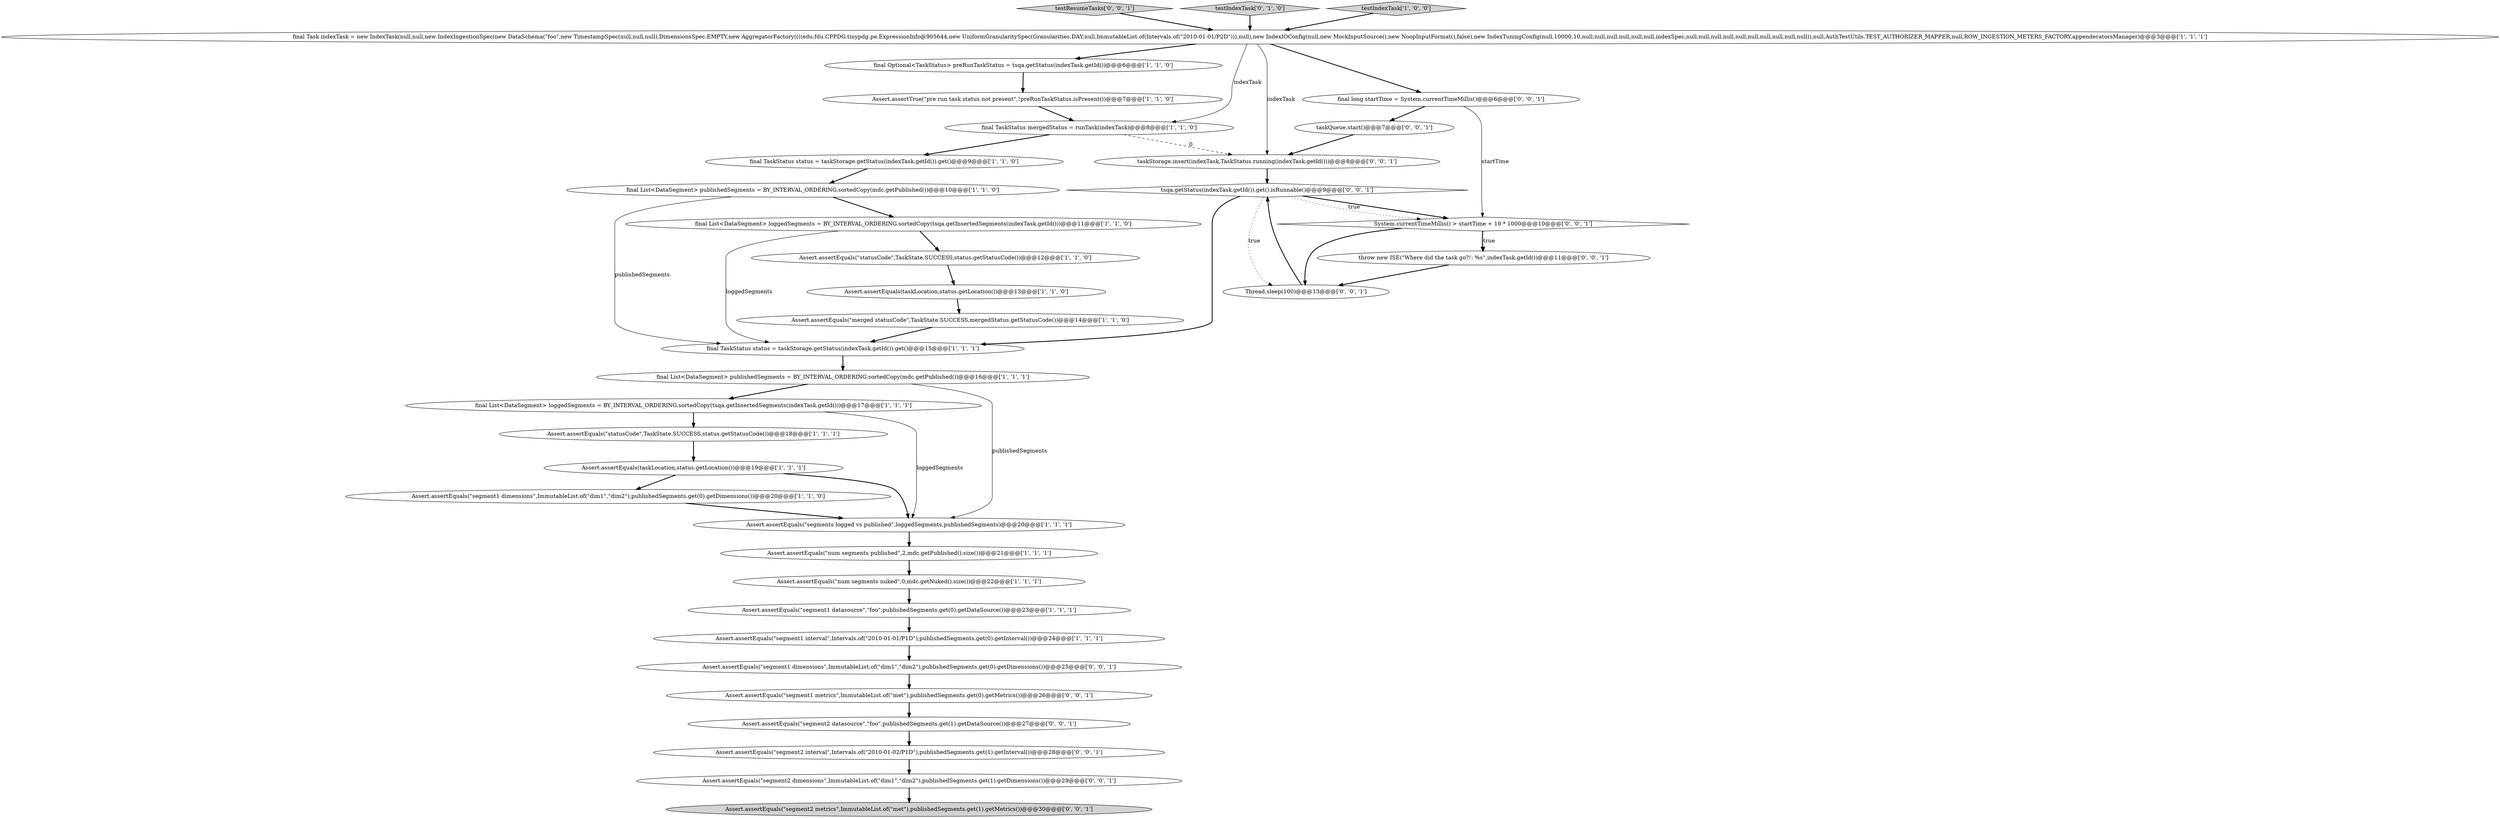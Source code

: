 digraph {
14 [style = filled, label = "final List<DataSegment> publishedSegments = BY_INTERVAL_ORDERING.sortedCopy(mdc.getPublished())@@@10@@@['1', '1', '0']", fillcolor = white, shape = ellipse image = "AAA0AAABBB1BBB"];
35 [style = filled, label = "System.currentTimeMillis() > startTime + 10 * 1000@@@10@@@['0', '0', '1']", fillcolor = white, shape = diamond image = "AAA0AAABBB3BBB"];
19 [style = filled, label = "final Task indexTask = new IndexTask(null,null,new IndexIngestionSpec(new DataSchema(\"foo\",new TimestampSpec(null,null,null),DimensionsSpec.EMPTY,new AggregatorFactory((((edu.fdu.CPPDG.tinypdg.pe.ExpressionInfo@905644,new UniformGranularitySpec(Granularities.DAY,null,ImmutableList.of(Intervals.of(\"2010-01-01/P2D\"))),null),new IndexIOConfig(null,new MockInputSource(),new NoopInputFormat(),false),new IndexTuningConfig(null,10000,10,null,null,null,null,null,null,indexSpec,null,null,null,null,null,null,null,null,null,null)),null,AuthTestUtils.TEST_AUTHORIZER_MAPPER,null,ROW_INGESTION_METERS_FACTORY,appenderatorsManager)@@@3@@@['1', '1', '1']", fillcolor = white, shape = ellipse image = "AAA0AAABBB1BBB"];
28 [style = filled, label = "testResumeTasks['0', '0', '1']", fillcolor = lightgray, shape = diamond image = "AAA0AAABBB3BBB"];
29 [style = filled, label = "taskQueue.start()@@@7@@@['0', '0', '1']", fillcolor = white, shape = ellipse image = "AAA0AAABBB3BBB"];
15 [style = filled, label = "Assert.assertEquals(taskLocation,status.getLocation())@@@19@@@['1', '1', '1']", fillcolor = white, shape = ellipse image = "AAA0AAABBB1BBB"];
23 [style = filled, label = "Assert.assertEquals(\"segment2 datasource\",\"foo\",publishedSegments.get(1).getDataSource())@@@27@@@['0', '0', '1']", fillcolor = white, shape = ellipse image = "AAA0AAABBB3BBB"];
11 [style = filled, label = "final List<DataSegment> loggedSegments = BY_INTERVAL_ORDERING.sortedCopy(tsqa.getInsertedSegments(indexTask.getId()))@@@11@@@['1', '1', '0']", fillcolor = white, shape = ellipse image = "AAA0AAABBB1BBB"];
4 [style = filled, label = "final List<DataSegment> publishedSegments = BY_INTERVAL_ORDERING.sortedCopy(mdc.getPublished())@@@16@@@['1', '1', '1']", fillcolor = white, shape = ellipse image = "AAA0AAABBB1BBB"];
36 [style = filled, label = "Thread.sleep(100)@@@13@@@['0', '0', '1']", fillcolor = white, shape = ellipse image = "AAA0AAABBB3BBB"];
8 [style = filled, label = "Assert.assertEquals(\"segment1 datasource\",\"foo\",publishedSegments.get(0).getDataSource())@@@23@@@['1', '1', '1']", fillcolor = white, shape = ellipse image = "AAA0AAABBB1BBB"];
7 [style = filled, label = "final List<DataSegment> loggedSegments = BY_INTERVAL_ORDERING.sortedCopy(tsqa.getInsertedSegments(indexTask.getId()))@@@17@@@['1', '1', '1']", fillcolor = white, shape = ellipse image = "AAA0AAABBB1BBB"];
6 [style = filled, label = "final Optional<TaskStatus> preRunTaskStatus = tsqa.getStatus(indexTask.getId())@@@6@@@['1', '1', '0']", fillcolor = white, shape = ellipse image = "AAA0AAABBB1BBB"];
30 [style = filled, label = "tsqa.getStatus(indexTask.getId()).get().isRunnable()@@@9@@@['0', '0', '1']", fillcolor = white, shape = diamond image = "AAA0AAABBB3BBB"];
24 [style = filled, label = "Assert.assertEquals(\"segment2 interval\",Intervals.of(\"2010-01-02/P1D\"),publishedSegments.get(1).getInterval())@@@28@@@['0', '0', '1']", fillcolor = white, shape = ellipse image = "AAA0AAABBB3BBB"];
33 [style = filled, label = "Assert.assertEquals(\"segment1 metrics\",ImmutableList.of(\"met\"),publishedSegments.get(0).getMetrics())@@@26@@@['0', '0', '1']", fillcolor = white, shape = ellipse image = "AAA0AAABBB3BBB"];
18 [style = filled, label = "Assert.assertEquals(\"merged statusCode\",TaskState.SUCCESS,mergedStatus.getStatusCode())@@@14@@@['1', '1', '0']", fillcolor = white, shape = ellipse image = "AAA0AAABBB1BBB"];
25 [style = filled, label = "throw new ISE(\"Where did the task go?!: %s\",indexTask.getId())@@@11@@@['0', '0', '1']", fillcolor = white, shape = ellipse image = "AAA0AAABBB3BBB"];
0 [style = filled, label = "final TaskStatus mergedStatus = runTask(indexTask)@@@8@@@['1', '1', '0']", fillcolor = white, shape = ellipse image = "AAA0AAABBB1BBB"];
9 [style = filled, label = "Assert.assertEquals(\"segments logged vs published\",loggedSegments,publishedSegments)@@@20@@@['1', '1', '1']", fillcolor = white, shape = ellipse image = "AAA0AAABBB1BBB"];
31 [style = filled, label = "Assert.assertEquals(\"segment2 dimensions\",ImmutableList.of(\"dim1\",\"dim2\"),publishedSegments.get(1).getDimensions())@@@29@@@['0', '0', '1']", fillcolor = white, shape = ellipse image = "AAA0AAABBB3BBB"];
32 [style = filled, label = "Assert.assertEquals(\"segment1 dimensions\",ImmutableList.of(\"dim1\",\"dim2\"),publishedSegments.get(0).getDimensions())@@@25@@@['0', '0', '1']", fillcolor = white, shape = ellipse image = "AAA0AAABBB3BBB"];
12 [style = filled, label = "Assert.assertEquals(\"segment1 interval\",Intervals.of(\"2010-01-01/P1D\"),publishedSegments.get(0).getInterval())@@@24@@@['1', '1', '1']", fillcolor = white, shape = ellipse image = "AAA0AAABBB1BBB"];
16 [style = filled, label = "Assert.assertEquals(\"statusCode\",TaskState.SUCCESS,status.getStatusCode())@@@18@@@['1', '1', '1']", fillcolor = white, shape = ellipse image = "AAA0AAABBB1BBB"];
34 [style = filled, label = "taskStorage.insert(indexTask,TaskStatus.running(indexTask.getId()))@@@8@@@['0', '0', '1']", fillcolor = white, shape = ellipse image = "AAA0AAABBB3BBB"];
17 [style = filled, label = "Assert.assertEquals(\"statusCode\",TaskState.SUCCESS,status.getStatusCode())@@@12@@@['1', '1', '0']", fillcolor = white, shape = ellipse image = "AAA0AAABBB1BBB"];
13 [style = filled, label = "Assert.assertEquals(\"segment1 dimensions\",ImmutableList.of(\"dim1\",\"dim2\"),publishedSegments.get(0).getDimensions())@@@20@@@['1', '1', '0']", fillcolor = white, shape = ellipse image = "AAA0AAABBB1BBB"];
2 [style = filled, label = "Assert.assertTrue(\"pre run task status not present\",!preRunTaskStatus.isPresent())@@@7@@@['1', '1', '0']", fillcolor = white, shape = ellipse image = "AAA0AAABBB1BBB"];
20 [style = filled, label = "final TaskStatus status = taskStorage.getStatus(indexTask.getId()).get()@@@15@@@['1', '1', '1']", fillcolor = white, shape = ellipse image = "AAA0AAABBB1BBB"];
1 [style = filled, label = "Assert.assertEquals(taskLocation,status.getLocation())@@@13@@@['1', '1', '0']", fillcolor = white, shape = ellipse image = "AAA0AAABBB1BBB"];
10 [style = filled, label = "Assert.assertEquals(\"num segments published\",2,mdc.getPublished().size())@@@21@@@['1', '1', '1']", fillcolor = white, shape = ellipse image = "AAA0AAABBB1BBB"];
27 [style = filled, label = "Assert.assertEquals(\"segment2 metrics\",ImmutableList.of(\"met\"),publishedSegments.get(1).getMetrics())@@@30@@@['0', '0', '1']", fillcolor = lightgray, shape = ellipse image = "AAA0AAABBB3BBB"];
22 [style = filled, label = "testIndexTask['0', '1', '0']", fillcolor = lightgray, shape = diamond image = "AAA0AAABBB2BBB"];
5 [style = filled, label = "testIndexTask['1', '0', '0']", fillcolor = lightgray, shape = diamond image = "AAA0AAABBB1BBB"];
3 [style = filled, label = "final TaskStatus status = taskStorage.getStatus(indexTask.getId()).get()@@@9@@@['1', '1', '0']", fillcolor = white, shape = ellipse image = "AAA0AAABBB1BBB"];
26 [style = filled, label = "final long startTime = System.currentTimeMillis()@@@6@@@['0', '0', '1']", fillcolor = white, shape = ellipse image = "AAA0AAABBB3BBB"];
21 [style = filled, label = "Assert.assertEquals(\"num segments nuked\",0,mdc.getNuked().size())@@@22@@@['1', '1', '1']", fillcolor = white, shape = ellipse image = "AAA0AAABBB1BBB"];
0->3 [style = bold, label=""];
16->15 [style = bold, label=""];
15->13 [style = bold, label=""];
17->1 [style = bold, label=""];
22->19 [style = bold, label=""];
14->20 [style = solid, label="publishedSegments"];
30->20 [style = bold, label=""];
25->36 [style = bold, label=""];
26->29 [style = bold, label=""];
3->14 [style = bold, label=""];
21->8 [style = bold, label=""];
12->32 [style = bold, label=""];
1->18 [style = bold, label=""];
10->21 [style = bold, label=""];
9->10 [style = bold, label=""];
29->34 [style = bold, label=""];
19->6 [style = bold, label=""];
34->30 [style = bold, label=""];
19->34 [style = solid, label="indexTask"];
32->33 [style = bold, label=""];
4->7 [style = bold, label=""];
30->36 [style = dotted, label="true"];
20->4 [style = bold, label=""];
6->2 [style = bold, label=""];
35->25 [style = bold, label=""];
33->23 [style = bold, label=""];
5->19 [style = bold, label=""];
18->20 [style = bold, label=""];
36->30 [style = bold, label=""];
23->24 [style = bold, label=""];
2->0 [style = bold, label=""];
4->9 [style = solid, label="publishedSegments"];
7->9 [style = solid, label="loggedSegments"];
30->35 [style = bold, label=""];
31->27 [style = bold, label=""];
24->31 [style = bold, label=""];
30->35 [style = dotted, label="true"];
15->9 [style = bold, label=""];
19->26 [style = bold, label=""];
7->16 [style = bold, label=""];
28->19 [style = bold, label=""];
0->34 [style = dashed, label="0"];
11->17 [style = bold, label=""];
13->9 [style = bold, label=""];
35->36 [style = bold, label=""];
19->0 [style = solid, label="indexTask"];
26->35 [style = solid, label="startTime"];
14->11 [style = bold, label=""];
11->20 [style = solid, label="loggedSegments"];
8->12 [style = bold, label=""];
35->25 [style = dotted, label="true"];
}
